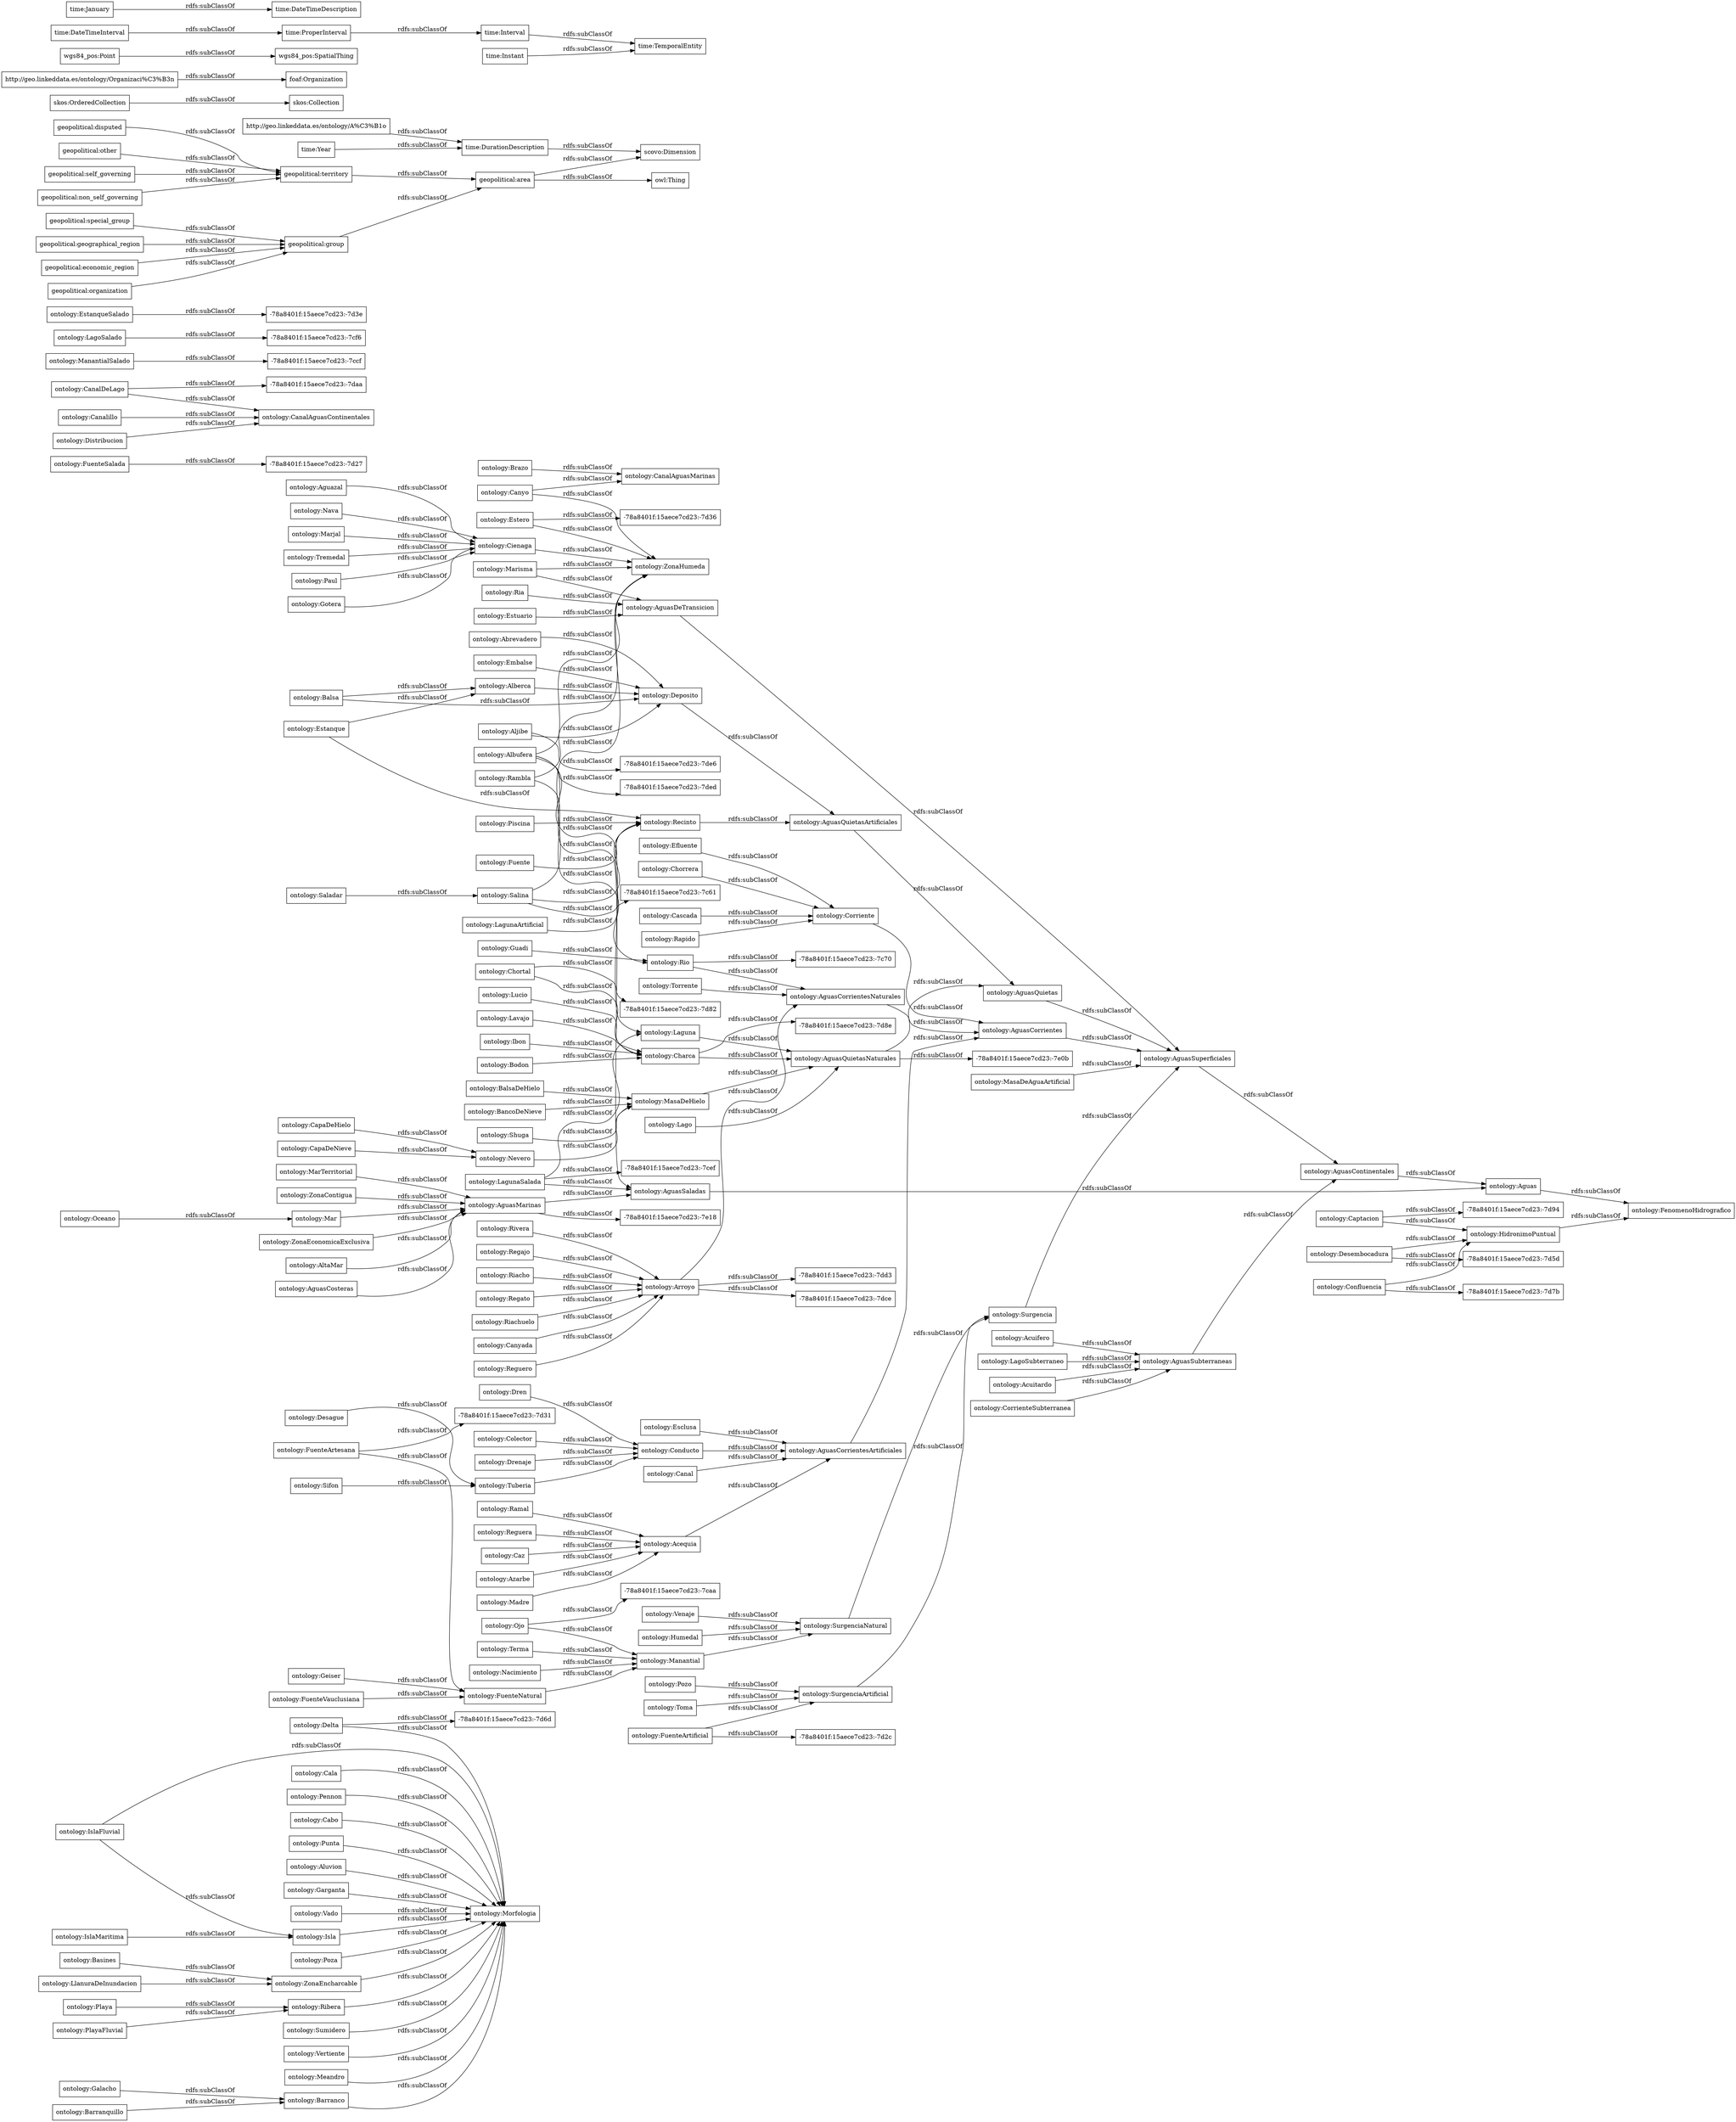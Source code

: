 digraph ar2dtool_diagram { 
rankdir=LR;
size="1000"
node [shape = rectangle, color="black"]; "ontology:Isla" "ontology:IslaMaritima" "ontology:Cala" "ontology:Pennon" "ontology:Cabo" "ontology:Esclusa" "ontology:Punta" "ontology:Estero" "ontology:ZonaContigua" "-78a8401f:15aece7cd23:-7d82" "ontology:Caz" "ontology:Lavajo" "-78a8401f:15aece7cd23:-7d27" "-78a8401f:15aece7cd23:-7d36" "ontology:Morfologia" "-78a8401f:15aece7cd23:-7d8e" "ontology:Torrente" "ontology:MasaDeAguaArtificial" "ontology:Estuario" "ontology:LlanuraDeInundacion" "ontology:Riachuelo" "ontology:Canyo" "ontology:Guadi" "-78a8401f:15aece7cd23:-7d2c" "ontology:Acuifero" "-78a8401f:15aece7cd23:-7d6d" "-78a8401f:15aece7cd23:-7ded" "ontology:Nevero" "ontology:FuenteArtificial" "ontology:Azarbe" "ontology:Mar" "ontology:Canal" "ontology:Arroyo" "-78a8401f:15aece7cd23:-7d7b" "ontology:Rio" "ontology:Estanque" "ontology:Recinto" "ontology:FuenteNatural" "ontology:Saladar" "ontology:ZonaEconomicaExclusiva" "-78a8401f:15aece7cd23:-7c70" "ontology:FuenteSalada" "ontology:FenomenoHidrografico" "ontology:Barranquillo" "ontology:LagoSubterraneo" "ontology:CanalAguasContinentales" "ontology:Aluvion" "ontology:Acequia" "ontology:AltaMar" "ontology:Terma" "ontology:Pozo" "-78a8401f:15aece7cd23:-7d94" "ontology:Canyada" "ontology:AguasCorrientes" "ontology:Garganta" "ontology:ManantialSalado" "ontology:Delta" "ontology:Humedal" "ontology:Charca" "ontology:Marjal" "ontology:Cienaga" "ontology:LagoSalado" "ontology:Tuberia" "ontology:IslaFluvial" "ontology:Poza" "ontology:Lago" "ontology:AguasSubterraneas" "ontology:Dren" "ontology:Captacion" "ontology:Chorrera" "ontology:Ibon" "ontology:Nacimiento" "ontology:AguasCosteras" "ontology:HidronimoPuntual" "ontology:Albufera" "ontology:LagunaArtificial" "ontology:Colector" "ontology:Reguero" "ontology:Sifon" "ontology:Oceano" "ontology:CanalDeLago" "ontology:AguasQuietas" "ontology:ZonaHumeda" "ontology:AguasMarinas" "ontology:ZonaEncharcable" "ontology:PlayaFluvial" "-78a8401f:15aece7cd23:-7caa" "ontology:Rivera" "ontology:Basines" "ontology:Ribera" "ontology:Embalse" "ontology:Marisma" "ontology:Ojo" "ontology:AguasSuperficiales" "-78a8401f:15aece7cd23:-7e0b" "ontology:Acuitardo" "ontology:Toma" "ontology:Manantial" "-78a8401f:15aece7cd23:-7d5d" "ontology:Piscina" "ontology:Desembocadura" "-78a8401f:15aece7cd23:-7de6" "ontology:Cascada" "ontology:Regajo" "ontology:Rapido" "ontology:CapaDeNieve" "ontology:Corriente" "ontology:EstanqueSalado" "ontology:Tremedal" "ontology:Deposito" "ontology:AguasCorrientesArtificiales" "ontology:Canalillo" "ontology:SurgenciaNatural" "-78a8401f:15aece7cd23:-7e18" "ontology:SurgenciaArtificial" "ontology:Galacho" "ontology:Bodon" "ontology:MarTerritorial" "ontology:Confluencia" "ontology:CanalAguasMarinas" "ontology:Riacho" "ontology:Madre" "ontology:Distribucion" "owl:Thing" "-78a8401f:15aece7cd23:-7cef" "ontology:Playa" "-78a8401f:15aece7cd23:-7d3e" "ontology:BalsaDeHielo" "-78a8401f:15aece7cd23:-7ccf" "ontology:BancoDeNieve" "ontology:Conducto" "ontology:CapaDeHielo" "ontology:AguasCorrientesNaturales" "-78a8401f:15aece7cd23:-7dd3" "ontology:Paul" "ontology:Chortal" "ontology:Desague" "ontology:CorrienteSubterranea" "ontology:Sumidero" "ontology:Balsa" "ontology:Vertiente" "ontology:Abrevadero" "ontology:Aljibe" "ontology:AguasQuietasNaturales" "ontology:Fuente" "-78a8401f:15aece7cd23:-7daa" "ontology:Meandro" "ontology:AguasDeTransicion" "ontology:Barranco" "ontology:MasaDeHielo" "ontology:Drenaje" "ontology:Vado" "ontology:Alberca" "ontology:Salina" "ontology:AguasSaladas" "ontology:Surgencia" "ontology:Gotera" "ontology:Ria" "geopolitical:territory" "ontology:Aguazal" "ontology:AguasContinentales" "-78a8401f:15aece7cd23:-7d31" "ontology:FuenteVauclusiana" "ontology:Lucio" "ontology:Laguna" "-78a8401f:15aece7cd23:-7c61" "-78a8401f:15aece7cd23:-7cf6" "ontology:Aguas" "ontology:Efluente" "ontology:Ramal" "ontology:LagunaSalada" "ontology:AguasQuietasArtificiales" "ontology:Geiser" "ontology:FuenteArtesana" "ontology:Venaje" "ontology:Shuga" "ontology:Reguera" "ontology:Rambla" "ontology:Regato" "ontology:Brazo" "ontology:Nava" "-78a8401f:15aece7cd23:-7dce" "skos:OrderedCollection" "skos:Collection" "foaf:Organization" "time:DurationDescription" "wgs84_pos:SpatialThing" "scovo:Dimension" "http://geo.linkeddata.es/ontology/Organizaci%C3%B3n" "http://geo.linkeddata.es/ontology/A%C3%B1o" "geopolitical:area" "time:DateTimeInterval" "time:January" "time:ProperInterval" "time:Interval" "time:TemporalEntity" "time:Year" "time:DateTimeDescription" "time:Instant" "geopolitical:disputed" "geopolitical:special_group" "geopolitical:group" "geopolitical:geographical_region" "geopolitical:other" "geopolitical:economic_region" "geopolitical:self_governing" "geopolitical:non_self_governing" "geopolitical:organization" ; /*classes style*/
	"time:Year" -> "time:DurationDescription" [ label = "rdfs:subClassOf" ];
	"ontology:Punta" -> "ontology:Morfologia" [ label = "rdfs:subClassOf" ];
	"ontology:AguasContinentales" -> "ontology:Aguas" [ label = "rdfs:subClassOf" ];
	"time:Instant" -> "time:TemporalEntity" [ label = "rdfs:subClassOf" ];
	"ontology:Conducto" -> "ontology:AguasCorrientesArtificiales" [ label = "rdfs:subClassOf" ];
	"ontology:Nava" -> "ontology:Cienaga" [ label = "rdfs:subClassOf" ];
	"geopolitical:organization" -> "geopolitical:group" [ label = "rdfs:subClassOf" ];
	"ontology:AguasCorrientes" -> "ontology:AguasSuperficiales" [ label = "rdfs:subClassOf" ];
	"ontology:Rapido" -> "ontology:Corriente" [ label = "rdfs:subClassOf" ];
	"ontology:Reguero" -> "ontology:Arroyo" [ label = "rdfs:subClassOf" ];
	"ontology:EstanqueSalado" -> "-78a8401f:15aece7cd23:-7d3e" [ label = "rdfs:subClassOf" ];
	"ontology:Vado" -> "ontology:Morfologia" [ label = "rdfs:subClassOf" ];
	"ontology:Rambla" -> "ontology:ZonaHumeda" [ label = "rdfs:subClassOf" ];
	"ontology:Rambla" -> "ontology:Rio" [ label = "rdfs:subClassOf" ];
	"ontology:Isla" -> "ontology:Morfologia" [ label = "rdfs:subClassOf" ];
	"ontology:Ibon" -> "ontology:Charca" [ label = "rdfs:subClassOf" ];
	"ontology:Basines" -> "ontology:ZonaEncharcable" [ label = "rdfs:subClassOf" ];
	"ontology:Lucio" -> "ontology:Charca" [ label = "rdfs:subClassOf" ];
	"skos:OrderedCollection" -> "skos:Collection" [ label = "rdfs:subClassOf" ];
	"ontology:Galacho" -> "ontology:Barranco" [ label = "rdfs:subClassOf" ];
	"ontology:Lavajo" -> "ontology:Charca" [ label = "rdfs:subClassOf" ];
	"ontology:Delta" -> "-78a8401f:15aece7cd23:-7d6d" [ label = "rdfs:subClassOf" ];
	"ontology:Delta" -> "ontology:Morfologia" [ label = "rdfs:subClassOf" ];
	"ontology:ZonaContigua" -> "ontology:AguasMarinas" [ label = "rdfs:subClassOf" ];
	"ontology:AltaMar" -> "ontology:AguasMarinas" [ label = "rdfs:subClassOf" ];
	"ontology:Acuifero" -> "ontology:AguasSubterraneas" [ label = "rdfs:subClassOf" ];
	"ontology:Rivera" -> "ontology:Arroyo" [ label = "rdfs:subClassOf" ];
	"time:Interval" -> "time:TemporalEntity" [ label = "rdfs:subClassOf" ];
	"ontology:Aguas" -> "ontology:FenomenoHidrografico" [ label = "rdfs:subClassOf" ];
	"ontology:FuenteSalada" -> "-78a8401f:15aece7cd23:-7d27" [ label = "rdfs:subClassOf" ];
	"ontology:ZonaEncharcable" -> "ontology:Morfologia" [ label = "rdfs:subClassOf" ];
	"ontology:Ramal" -> "ontology:Acequia" [ label = "rdfs:subClassOf" ];
	"ontology:Riacho" -> "ontology:Arroyo" [ label = "rdfs:subClassOf" ];
	"ontology:Albufera" -> "ontology:ZonaHumeda" [ label = "rdfs:subClassOf" ];
	"ontology:Albufera" -> "-78a8401f:15aece7cd23:-7ded" [ label = "rdfs:subClassOf" ];
	"ontology:Albufera" -> "ontology:Laguna" [ label = "rdfs:subClassOf" ];
	"ontology:Albufera" -> "ontology:AguasSaladas" [ label = "rdfs:subClassOf" ];
	"ontology:Gotera" -> "ontology:Cienaga" [ label = "rdfs:subClassOf" ];
	"ontology:Pozo" -> "ontology:SurgenciaArtificial" [ label = "rdfs:subClassOf" ];
	"ontology:Canalillo" -> "ontology:CanalAguasContinentales" [ label = "rdfs:subClassOf" ];
	"ontology:Madre" -> "ontology:Acequia" [ label = "rdfs:subClassOf" ];
	"ontology:Desembocadura" -> "-78a8401f:15aece7cd23:-7d5d" [ label = "rdfs:subClassOf" ];
	"ontology:Desembocadura" -> "ontology:HidronimoPuntual" [ label = "rdfs:subClassOf" ];
	"ontology:Salina" -> "ontology:ZonaHumeda" [ label = "rdfs:subClassOf" ];
	"ontology:Salina" -> "-78a8401f:15aece7cd23:-7c61" [ label = "rdfs:subClassOf" ];
	"ontology:Salina" -> "ontology:Recinto" [ label = "rdfs:subClassOf" ];
	"ontology:Fuente" -> "ontology:Recinto" [ label = "rdfs:subClassOf" ];
	"time:DateTimeInterval" -> "time:ProperInterval" [ label = "rdfs:subClassOf" ];
	"ontology:Marisma" -> "ontology:ZonaHumeda" [ label = "rdfs:subClassOf" ];
	"ontology:Marisma" -> "ontology:AguasDeTransicion" [ label = "rdfs:subClassOf" ];
	"ontology:Efluente" -> "ontology:Corriente" [ label = "rdfs:subClassOf" ];
	"ontology:Canal" -> "ontology:AguasCorrientesArtificiales" [ label = "rdfs:subClassOf" ];
	"ontology:Chorrera" -> "ontology:Corriente" [ label = "rdfs:subClassOf" ];
	"geopolitical:other" -> "geopolitical:territory" [ label = "rdfs:subClassOf" ];
	"ontology:Nevero" -> "ontology:MasaDeHielo" [ label = "rdfs:subClassOf" ];
	"ontology:Estuario" -> "ontology:AguasDeTransicion" [ label = "rdfs:subClassOf" ];
	"ontology:Garganta" -> "ontology:Morfologia" [ label = "rdfs:subClassOf" ];
	"ontology:Cala" -> "ontology:Morfologia" [ label = "rdfs:subClassOf" ];
	"geopolitical:special_group" -> "geopolitical:group" [ label = "rdfs:subClassOf" ];
	"ontology:Piscina" -> "ontology:Recinto" [ label = "rdfs:subClassOf" ];
	"ontology:AguasCosteras" -> "ontology:AguasMarinas" [ label = "rdfs:subClassOf" ];
	"time:ProperInterval" -> "time:Interval" [ label = "rdfs:subClassOf" ];
	"ontology:AguasQuietas" -> "ontology:AguasSuperficiales" [ label = "rdfs:subClassOf" ];
	"geopolitical:non_self_governing" -> "geopolitical:territory" [ label = "rdfs:subClassOf" ];
	"ontology:Meandro" -> "ontology:Morfologia" [ label = "rdfs:subClassOf" ];
	"ontology:LagunaSalada" -> "-78a8401f:15aece7cd23:-7cef" [ label = "rdfs:subClassOf" ];
	"ontology:LagunaSalada" -> "ontology:Laguna" [ label = "rdfs:subClassOf" ];
	"ontology:LagunaSalada" -> "ontology:AguasSaladas" [ label = "rdfs:subClassOf" ];
	"ontology:Caz" -> "ontology:Acequia" [ label = "rdfs:subClassOf" ];
	"ontology:Charca" -> "-78a8401f:15aece7cd23:-7d8e" [ label = "rdfs:subClassOf" ];
	"ontology:Charca" -> "ontology:AguasQuietasNaturales" [ label = "rdfs:subClassOf" ];
	"ontology:AguasQuietasNaturales" -> "-78a8401f:15aece7cd23:-7e0b" [ label = "rdfs:subClassOf" ];
	"ontology:AguasQuietasNaturales" -> "ontology:AguasQuietas" [ label = "rdfs:subClassOf" ];
	"ontology:IslaFluvial" -> "ontology:Isla" [ label = "rdfs:subClassOf" ];
	"ontology:IslaFluvial" -> "ontology:Morfologia" [ label = "rdfs:subClassOf" ];
	"ontology:Aljibe" -> "-78a8401f:15aece7cd23:-7de6" [ label = "rdfs:subClassOf" ];
	"ontology:Aljibe" -> "ontology:Deposito" [ label = "rdfs:subClassOf" ];
	"ontology:BalsaDeHielo" -> "ontology:MasaDeHielo" [ label = "rdfs:subClassOf" ];
	"ontology:MasaDeHielo" -> "ontology:AguasQuietasNaturales" [ label = "rdfs:subClassOf" ];
	"ontology:Esclusa" -> "ontology:AguasCorrientesArtificiales" [ label = "rdfs:subClassOf" ];
	"ontology:Balsa" -> "ontology:Alberca" [ label = "rdfs:subClassOf" ];
	"ontology:Balsa" -> "ontology:Deposito" [ label = "rdfs:subClassOf" ];
	"ontology:FuenteVauclusiana" -> "ontology:FuenteNatural" [ label = "rdfs:subClassOf" ];
	"ontology:Tremedal" -> "ontology:Cienaga" [ label = "rdfs:subClassOf" ];
	"http://geo.linkeddata.es/ontology/A%C3%B1o" -> "time:DurationDescription" [ label = "rdfs:subClassOf" ];
	"ontology:Confluencia" -> "-78a8401f:15aece7cd23:-7d7b" [ label = "rdfs:subClassOf" ];
	"ontology:Confluencia" -> "ontology:HidronimoPuntual" [ label = "rdfs:subClassOf" ];
	"ontology:CapaDeHielo" -> "ontology:Nevero" [ label = "rdfs:subClassOf" ];
	"ontology:SurgenciaNatural" -> "ontology:Surgencia" [ label = "rdfs:subClassOf" ];
	"ontology:Playa" -> "ontology:Ribera" [ label = "rdfs:subClassOf" ];
	"geopolitical:territory" -> "geopolitical:area" [ label = "rdfs:subClassOf" ];
	"ontology:Guadi" -> "ontology:Rio" [ label = "rdfs:subClassOf" ];
	"ontology:Sifon" -> "ontology:Tuberia" [ label = "rdfs:subClassOf" ];
	"ontology:Torrente" -> "ontology:AguasCorrientesNaturales" [ label = "rdfs:subClassOf" ];
	"ontology:CanalDeLago" -> "-78a8401f:15aece7cd23:-7daa" [ label = "rdfs:subClassOf" ];
	"ontology:CanalDeLago" -> "ontology:CanalAguasContinentales" [ label = "rdfs:subClassOf" ];
	"ontology:Acuitardo" -> "ontology:AguasSubterraneas" [ label = "rdfs:subClassOf" ];
	"ontology:Azarbe" -> "ontology:Acequia" [ label = "rdfs:subClassOf" ];
	"ontology:Mar" -> "ontology:AguasMarinas" [ label = "rdfs:subClassOf" ];
	"ontology:Canyada" -> "ontology:Arroyo" [ label = "rdfs:subClassOf" ];
	"ontology:Arroyo" -> "-78a8401f:15aece7cd23:-7dce" [ label = "rdfs:subClassOf" ];
	"ontology:Arroyo" -> "-78a8401f:15aece7cd23:-7dd3" [ label = "rdfs:subClassOf" ];
	"ontology:Arroyo" -> "ontology:AguasCorrientesNaturales" [ label = "rdfs:subClassOf" ];
	"ontology:Regajo" -> "ontology:Arroyo" [ label = "rdfs:subClassOf" ];
	"geopolitical:area" -> "scovo:Dimension" [ label = "rdfs:subClassOf" ];
	"geopolitical:area" -> "owl:Thing" [ label = "rdfs:subClassOf" ];
	"ontology:Bodon" -> "ontology:Charca" [ label = "rdfs:subClassOf" ];
	"ontology:Riachuelo" -> "ontology:Arroyo" [ label = "rdfs:subClassOf" ];
	"ontology:LagoSubterraneo" -> "ontology:AguasSubterraneas" [ label = "rdfs:subClassOf" ];
	"ontology:PlayaFluvial" -> "ontology:Ribera" [ label = "rdfs:subClassOf" ];
	"ontology:ZonaEconomicaExclusiva" -> "ontology:AguasMarinas" [ label = "rdfs:subClassOf" ];
	"ontology:AguasCorrientesArtificiales" -> "ontology:AguasCorrientes" [ label = "rdfs:subClassOf" ];
	"ontology:Manantial" -> "ontology:SurgenciaNatural" [ label = "rdfs:subClassOf" ];
	"ontology:AguasSuperficiales" -> "ontology:AguasContinentales" [ label = "rdfs:subClassOf" ];
	"time:DurationDescription" -> "scovo:Dimension" [ label = "rdfs:subClassOf" ];
	"ontology:Deposito" -> "ontology:AguasQuietasArtificiales" [ label = "rdfs:subClassOf" ];
	"ontology:Captacion" -> "-78a8401f:15aece7cd23:-7d94" [ label = "rdfs:subClassOf" ];
	"ontology:Captacion" -> "ontology:HidronimoPuntual" [ label = "rdfs:subClassOf" ];
	"ontology:Cabo" -> "ontology:Morfologia" [ label = "rdfs:subClassOf" ];
	"ontology:Tuberia" -> "ontology:Conducto" [ label = "rdfs:subClassOf" ];
	"time:January" -> "time:DateTimeDescription" [ label = "rdfs:subClassOf" ];
	"ontology:AguasDeTransicion" -> "ontology:AguasSuperficiales" [ label = "rdfs:subClassOf" ];
	"ontology:Ria" -> "ontology:AguasDeTransicion" [ label = "rdfs:subClassOf" ];
	"ontology:Regato" -> "ontology:Arroyo" [ label = "rdfs:subClassOf" ];
	"ontology:Ribera" -> "ontology:Morfologia" [ label = "rdfs:subClassOf" ];
	"ontology:Drenaje" -> "ontology:Conducto" [ label = "rdfs:subClassOf" ];
	"ontology:Corriente" -> "ontology:AguasCorrientes" [ label = "rdfs:subClassOf" ];
	"ontology:FuenteArtesana" -> "-78a8401f:15aece7cd23:-7d31" [ label = "rdfs:subClassOf" ];
	"ontology:FuenteArtesana" -> "ontology:FuenteNatural" [ label = "rdfs:subClassOf" ];
	"ontology:Oceano" -> "ontology:Mar" [ label = "rdfs:subClassOf" ];
	"ontology:Barranquillo" -> "ontology:Barranco" [ label = "rdfs:subClassOf" ];
	"ontology:MasaDeAguaArtificial" -> "ontology:AguasSuperficiales" [ label = "rdfs:subClassOf" ];
	"ontology:FuenteNatural" -> "ontology:Manantial" [ label = "rdfs:subClassOf" ];
	"ontology:Laguna" -> "ontology:AguasQuietasNaturales" [ label = "rdfs:subClassOf" ];
	"ontology:Nacimiento" -> "ontology:Manantial" [ label = "rdfs:subClassOf" ];
	"ontology:Dren" -> "ontology:Conducto" [ label = "rdfs:subClassOf" ];
	"ontology:CapaDeNieve" -> "ontology:Nevero" [ label = "rdfs:subClassOf" ];
	"ontology:LlanuraDeInundacion" -> "ontology:ZonaEncharcable" [ label = "rdfs:subClassOf" ];
	"ontology:Ojo" -> "-78a8401f:15aece7cd23:-7caa" [ label = "rdfs:subClassOf" ];
	"ontology:Ojo" -> "ontology:Manantial" [ label = "rdfs:subClassOf" ];
	"ontology:Terma" -> "ontology:Manantial" [ label = "rdfs:subClassOf" ];
	"ontology:Vertiente" -> "ontology:Morfologia" [ label = "rdfs:subClassOf" ];
	"ontology:Barranco" -> "ontology:Morfologia" [ label = "rdfs:subClassOf" ];
	"ontology:AguasMarinas" -> "-78a8401f:15aece7cd23:-7e18" [ label = "rdfs:subClassOf" ];
	"ontology:AguasMarinas" -> "ontology:AguasSaladas" [ label = "rdfs:subClassOf" ];
	"geopolitical:disputed" -> "geopolitical:territory" [ label = "rdfs:subClassOf" ];
	"geopolitical:geographical_region" -> "geopolitical:group" [ label = "rdfs:subClassOf" ];
	"ontology:Estero" -> "-78a8401f:15aece7cd23:-7d36" [ label = "rdfs:subClassOf" ];
	"ontology:Estero" -> "ontology:ZonaHumeda" [ label = "rdfs:subClassOf" ];
	"ontology:Brazo" -> "ontology:CanalAguasMarinas" [ label = "rdfs:subClassOf" ];
	"ontology:Shuga" -> "ontology:MasaDeHielo" [ label = "rdfs:subClassOf" ];
	"ontology:AguasSaladas" -> "ontology:Aguas" [ label = "rdfs:subClassOf" ];
	"ontology:BancoDeNieve" -> "ontology:MasaDeHielo" [ label = "rdfs:subClassOf" ];
	"ontology:Alberca" -> "ontology:Deposito" [ label = "rdfs:subClassOf" ];
	"ontology:Paul" -> "ontology:Cienaga" [ label = "rdfs:subClassOf" ];
	"ontology:Reguera" -> "ontology:Acequia" [ label = "rdfs:subClassOf" ];
	"ontology:Geiser" -> "ontology:FuenteNatural" [ label = "rdfs:subClassOf" ];
	"ontology:Abrevadero" -> "ontology:Deposito" [ label = "rdfs:subClassOf" ];
	"wgs84_pos:Point" -> "wgs84_pos:SpatialThing" [ label = "rdfs:subClassOf" ];
	"ontology:Marjal" -> "ontology:Cienaga" [ label = "rdfs:subClassOf" ];
	"ontology:Canyo" -> "ontology:ZonaHumeda" [ label = "rdfs:subClassOf" ];
	"ontology:Canyo" -> "ontology:CanalAguasMarinas" [ label = "rdfs:subClassOf" ];
	"ontology:AguasQuietasArtificiales" -> "ontology:AguasQuietas" [ label = "rdfs:subClassOf" ];
	"ontology:SurgenciaArtificial" -> "ontology:Surgencia" [ label = "rdfs:subClassOf" ];
	"ontology:Venaje" -> "ontology:SurgenciaNatural" [ label = "rdfs:subClassOf" ];
	"ontology:Distribucion" -> "ontology:CanalAguasContinentales" [ label = "rdfs:subClassOf" ];
	"geopolitical:economic_region" -> "geopolitical:group" [ label = "rdfs:subClassOf" ];
	"ontology:Aluvion" -> "ontology:Morfologia" [ label = "rdfs:subClassOf" ];
	"ontology:Desague" -> "ontology:Tuberia" [ label = "rdfs:subClassOf" ];
	"ontology:ManantialSalado" -> "-78a8401f:15aece7cd23:-7ccf" [ label = "rdfs:subClassOf" ];
	"ontology:Surgencia" -> "ontology:AguasSuperficiales" [ label = "rdfs:subClassOf" ];
	"ontology:CorrienteSubterranea" -> "ontology:AguasSubterraneas" [ label = "rdfs:subClassOf" ];
	"ontology:Acequia" -> "ontology:AguasCorrientesArtificiales" [ label = "rdfs:subClassOf" ];
	"ontology:Chortal" -> "-78a8401f:15aece7cd23:-7d82" [ label = "rdfs:subClassOf" ];
	"ontology:Chortal" -> "ontology:Charca" [ label = "rdfs:subClassOf" ];
	"geopolitical:self_governing" -> "geopolitical:territory" [ label = "rdfs:subClassOf" ];
	"ontology:Cienaga" -> "ontology:ZonaHumeda" [ label = "rdfs:subClassOf" ];
	"ontology:Embalse" -> "ontology:Deposito" [ label = "rdfs:subClassOf" ];
	"ontology:Poza" -> "ontology:Morfologia" [ label = "rdfs:subClassOf" ];
	"ontology:Estanque" -> "ontology:Alberca" [ label = "rdfs:subClassOf" ];
	"ontology:Estanque" -> "ontology:Recinto" [ label = "rdfs:subClassOf" ];
	"ontology:Aguazal" -> "ontology:Cienaga" [ label = "rdfs:subClassOf" ];
	"ontology:IslaMaritima" -> "ontology:Isla" [ label = "rdfs:subClassOf" ];
	"http://geo.linkeddata.es/ontology/Organizaci%C3%B3n" -> "foaf:Organization" [ label = "rdfs:subClassOf" ];
	"ontology:AguasCorrientesNaturales" -> "ontology:AguasCorrientes" [ label = "rdfs:subClassOf" ];
	"ontology:Recinto" -> "ontology:AguasQuietasArtificiales" [ label = "rdfs:subClassOf" ];
	"ontology:HidronimoPuntual" -> "ontology:FenomenoHidrografico" [ label = "rdfs:subClassOf" ];
	"ontology:LagunaArtificial" -> "ontology:Recinto" [ label = "rdfs:subClassOf" ];
	"ontology:Colector" -> "ontology:Conducto" [ label = "rdfs:subClassOf" ];
	"ontology:Rio" -> "-78a8401f:15aece7cd23:-7c70" [ label = "rdfs:subClassOf" ];
	"ontology:Rio" -> "ontology:AguasCorrientesNaturales" [ label = "rdfs:subClassOf" ];
	"ontology:Saladar" -> "ontology:Salina" [ label = "rdfs:subClassOf" ];
	"ontology:LagoSalado" -> "-78a8401f:15aece7cd23:-7cf6" [ label = "rdfs:subClassOf" ];
	"ontology:Lago" -> "ontology:AguasQuietasNaturales" [ label = "rdfs:subClassOf" ];
	"ontology:Sumidero" -> "ontology:Morfologia" [ label = "rdfs:subClassOf" ];
	"ontology:Humedal" -> "ontology:SurgenciaNatural" [ label = "rdfs:subClassOf" ];
	"ontology:Pennon" -> "ontology:Morfologia" [ label = "rdfs:subClassOf" ];
	"ontology:MarTerritorial" -> "ontology:AguasMarinas" [ label = "rdfs:subClassOf" ];
	"ontology:Cascada" -> "ontology:Corriente" [ label = "rdfs:subClassOf" ];
	"ontology:AguasSubterraneas" -> "ontology:AguasContinentales" [ label = "rdfs:subClassOf" ];
	"ontology:Toma" -> "ontology:SurgenciaArtificial" [ label = "rdfs:subClassOf" ];
	"geopolitical:group" -> "geopolitical:area" [ label = "rdfs:subClassOf" ];
	"ontology:FuenteArtificial" -> "-78a8401f:15aece7cd23:-7d2c" [ label = "rdfs:subClassOf" ];
	"ontology:FuenteArtificial" -> "ontology:SurgenciaArtificial" [ label = "rdfs:subClassOf" ];

}
